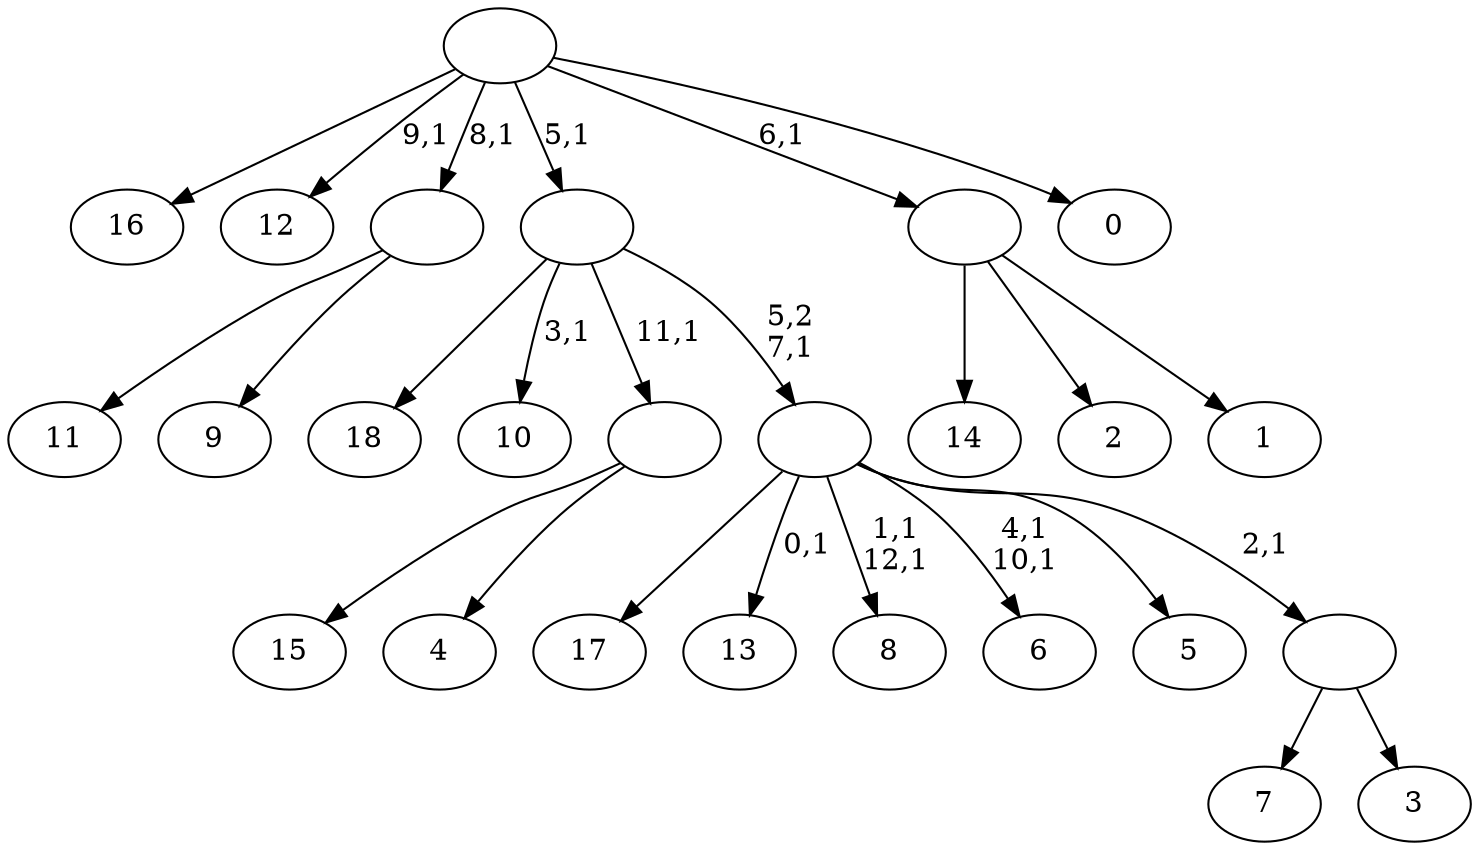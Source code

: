digraph T {
	32 [label="18"]
	31 [label="17"]
	30 [label="16"]
	29 [label="15"]
	28 [label="14"]
	27 [label="13"]
	25 [label="12"]
	23 [label="11"]
	22 [label="10"]
	20 [label="9"]
	19 [label=""]
	18 [label="8"]
	15 [label="7"]
	14 [label="6"]
	11 [label="5"]
	10 [label="4"]
	9 [label=""]
	8 [label="3"]
	7 [label=""]
	6 [label=""]
	5 [label=""]
	4 [label="2"]
	3 [label="1"]
	2 [label=""]
	1 [label="0"]
	0 [label=""]
	19 -> 23 [label=""]
	19 -> 20 [label=""]
	9 -> 29 [label=""]
	9 -> 10 [label=""]
	7 -> 15 [label=""]
	7 -> 8 [label=""]
	6 -> 14 [label="4,1\n10,1"]
	6 -> 18 [label="1,1\n12,1"]
	6 -> 27 [label="0,1"]
	6 -> 31 [label=""]
	6 -> 11 [label=""]
	6 -> 7 [label="2,1"]
	5 -> 22 [label="3,1"]
	5 -> 32 [label=""]
	5 -> 9 [label="11,1"]
	5 -> 6 [label="5,2\n7,1"]
	2 -> 28 [label=""]
	2 -> 4 [label=""]
	2 -> 3 [label=""]
	0 -> 25 [label="9,1"]
	0 -> 30 [label=""]
	0 -> 19 [label="8,1"]
	0 -> 5 [label="5,1"]
	0 -> 2 [label="6,1"]
	0 -> 1 [label=""]
}
